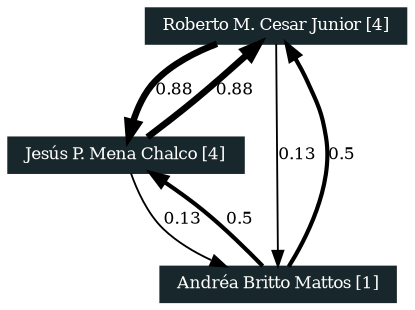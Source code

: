 strict digraph grafo3 {
	graph [bb="0,0,172.5,141",
		id=grafo3,
		overlap=False
	];
	node [fontsize=8,
		label="\N",
		shape=rectangle,
		style=filled
	];
	0	 [URL="http://lattes.cnpq.br/2240951178648368",
		color="#17272B",
		fontcolor="#FFFFFF",
		height=0.23611,
		label="Roberto M. Cesar Junior [4]",
		pos="118.5,132.5",
		width=1.5];
	1	 [URL="http://lattes.cnpq.br/4727357182510680",
		color="#17272B",
		fontcolor="#FFFFFF",
		height=0.23611,
		label="Jesús P. Mena Chalco [4]",
		pos="49.5,70.5",
		width=1.375];
	0 -> 1	 [arrowhead=normal,
		arrowsize=0.75,
		fontsize=8,
		label=0.88,
		lp="72.5,101.5",
		penwidth=3.14,
		pos="e,51.434,79.242 94.41,123.99 84.478,119.94 73.457,114.07 65.5,106 60.169,100.59 56.399,93.082 53.863,86.448"];
	2	 [URL="http://lattes.cnpq.br/2837012019824386",
		color="#17272B",
		fontcolor="#FFFFFF",
		height=0.23611,
		label="Andréa Britto Mattos [1]",
		pos="119.5,8.5",
		width=1.3611];
	0 -> 2	 [arrowhead=normal,
		arrowsize=0.75,
		fontsize=8,
		label=0.13,
		lp="126.5,70.5",
		penwidth=0.89,
		pos="e,119.44,17.129 118.56,123.87 118.72,104.1 119.16,50.933 119.38,24.644"];
	1 -> 0	 [arrowhead=normal,
		arrowsize=0.75,
		fontsize=8,
		label=0.88,
		lp="96.5,101.5",
		penwidth=3.14,
		pos="e,109.87,123.78 58.466,79.042 64.449,84.093 72.476,90.909 79.5,97 87.717,104.13 96.824,112.17 104.17,118.7"];
	1 -> 2	 [arrowhead=normal,
		arrowsize=0.75,
		fontsize=8,
		label=0.13,
		lp="75.5,39.5",
		penwidth=0.89,
		pos="e,97.599,17.007 52.184,61.782 55.162,54.162 60.612,42.581 68.5,35 74.784,28.961 82.779,24.059 90.563,20.227"];
	2 -> 0	 [arrowhead=normal,
		arrowsize=0.75,
		fontsize=8,
		label=0.5,
		lp="144.5,70.5",
		penwidth=2.0,
		pos="e,124.06,123.85 124.68,17.205 127.72,22.099 131.37,28.682 133.5,35 139.76,53.611 138.94,59.417 137.5,79 136.61,91.098 137.54,94.561 \
133.5,106 132.12,109.9 130.13,113.86 128.05,117.47"];
	2 -> 1	 [arrowhead=normal,
		arrowsize=0.75,
		fontsize=8,
		label=0.5,
		lp="97.5,39.5",
		penwidth=2.0,
		pos="e,59.803,61.925 111.75,17.12 104.4,24.259 92.942,35.13 82.5,44 77.185,48.515 71.199,53.241 65.798,57.382"];
}
